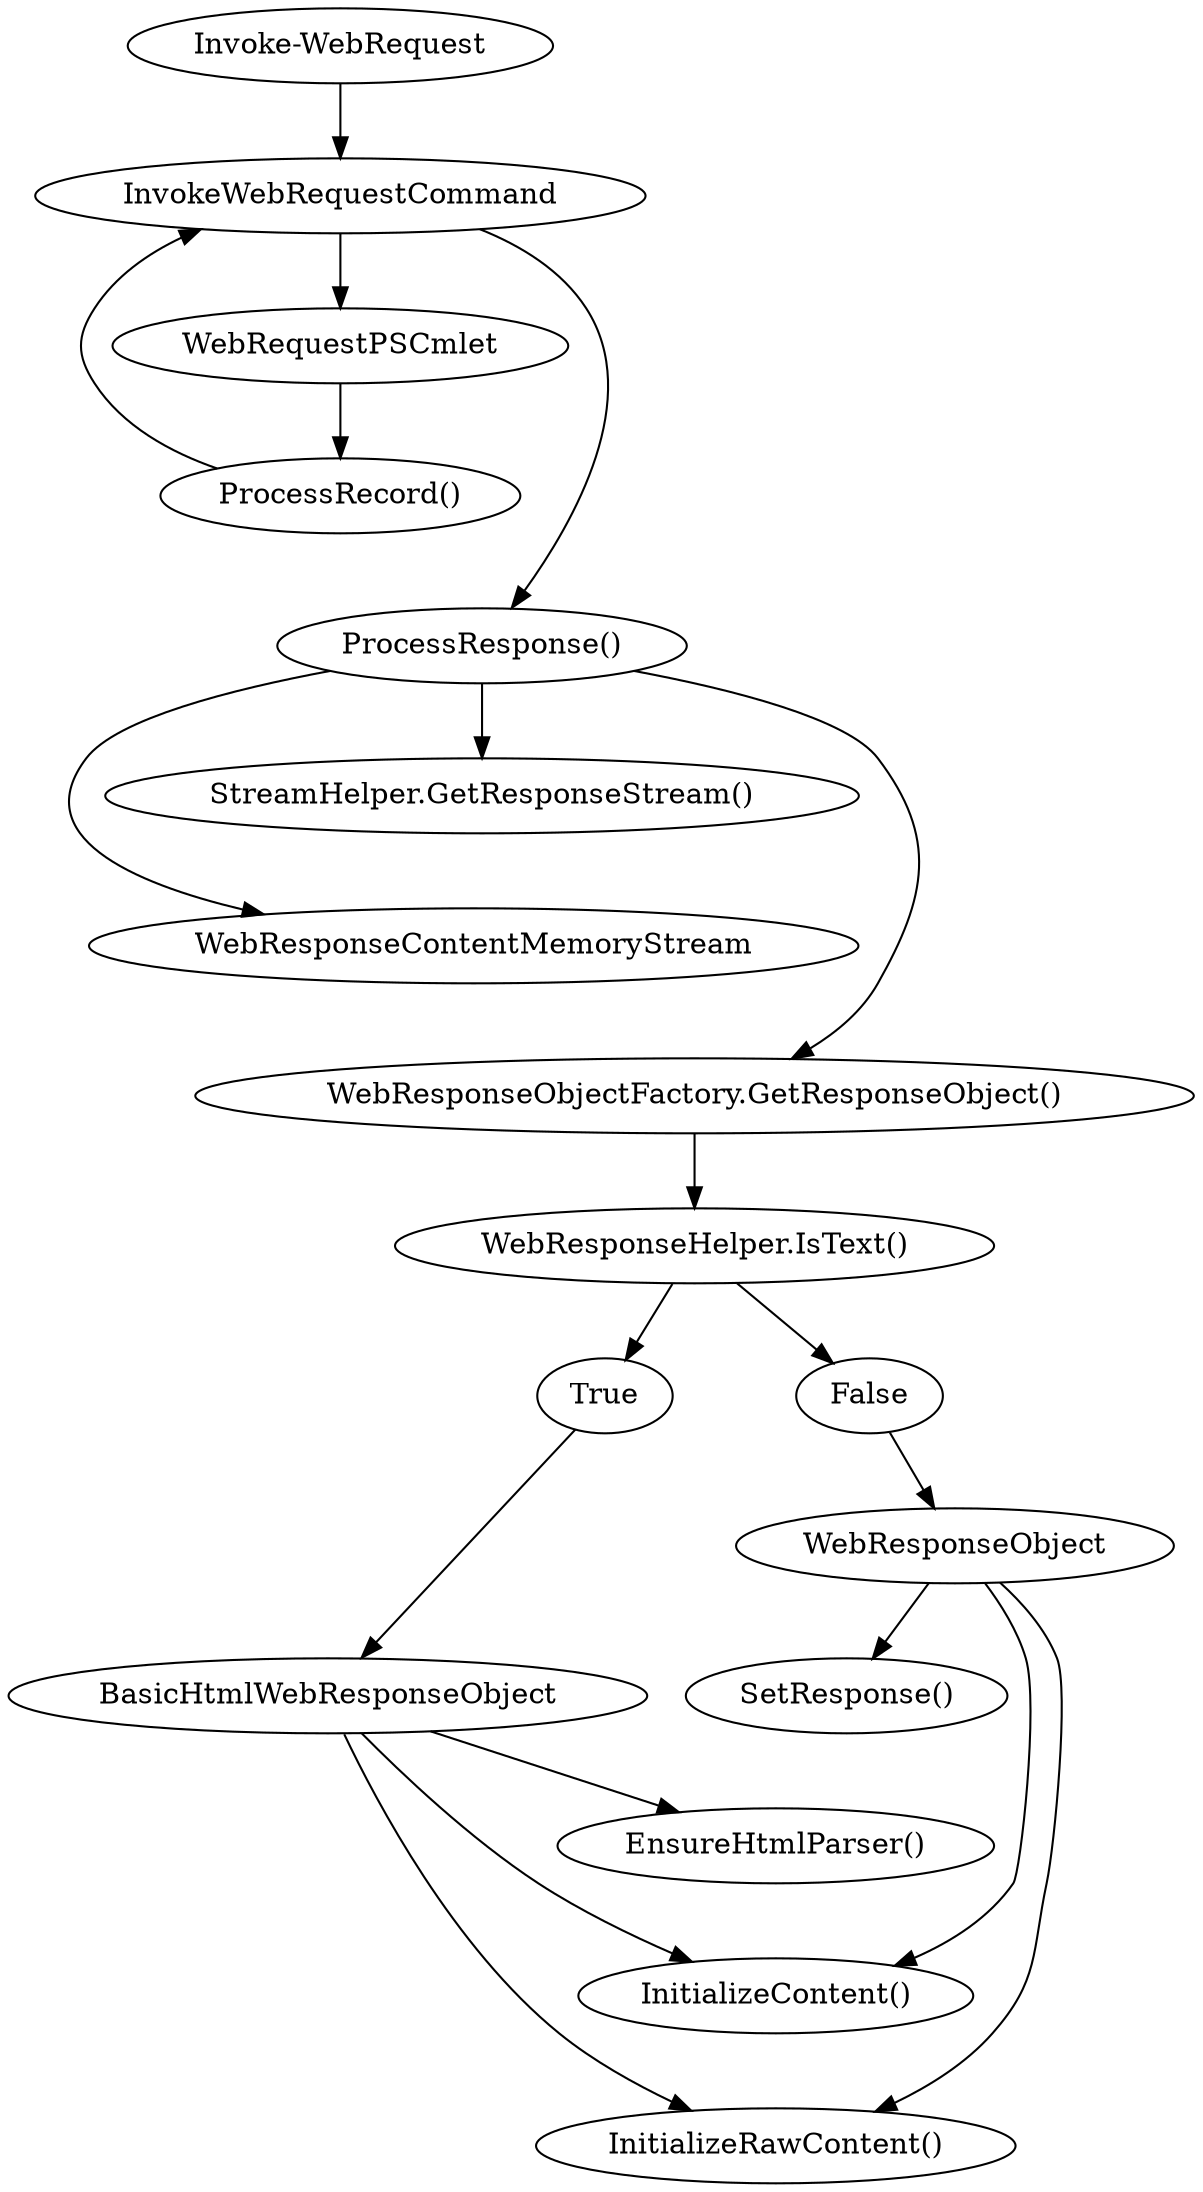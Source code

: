 digraph a {
    "Invoke-WebRequest" -> "InvokeWebRequestCommand"
    "InvokeWebRequestCommand" -> "WebRequestPSCmlet"
    "WebRequestPSCmlet" -> "ProcessRecord()"
    node[group="ProcessRecord()"]
    "ProcessRecord()" -> "InvokeWebRequestCommand"
    "InvokeWebRequestCommand"->"ProcessResponse()"
    "ProcessResponse()"->"StreamHelper.GetResponseStream()"
    "ProcessResponse()"->"WebResponseContentMemoryStream"
    "ProcessResponse()"->"WebResponseObjectFactory.GetResponseObject()"
    "WebResponseObjectFactory.GetResponseObject()"->"WebResponseHelper.IsText()"
    "True"->"BasicHtmlWebResponseObject"
    "WebResponseHelper.IsText()"->"True"
    "WebResponseHelper.IsText()"->"False"
    "BasicHtmlWebResponseObject"->"EnsureHtmlParser()"
    "BasicHtmlWebResponseObject"->"InitializeContent()"
    "BasicHtmlWebResponseObject"->"InitializeRawContent()"
    "False"->"WebResponseObject"
    "WebResponseObject"->"SetResponse()"
    "WebResponseObject"->"InitializeContent()"
    "WebResponseObject"->"InitializeRawContent()"
    
    edge[style=invis];
    "ProcessRecord()" ->"ProcessResponse()"
    "StreamHelper.GetResponseStream()"->"WebResponseContentMemoryStream"
    "WebResponseContentMemoryStream"->"WebResponseObjectFactory.GetResponseObject()"
    "SetResponse()"->"EnsureHtmlParser()"->"InitializeContent()"->"InitializeRawContent()"
}